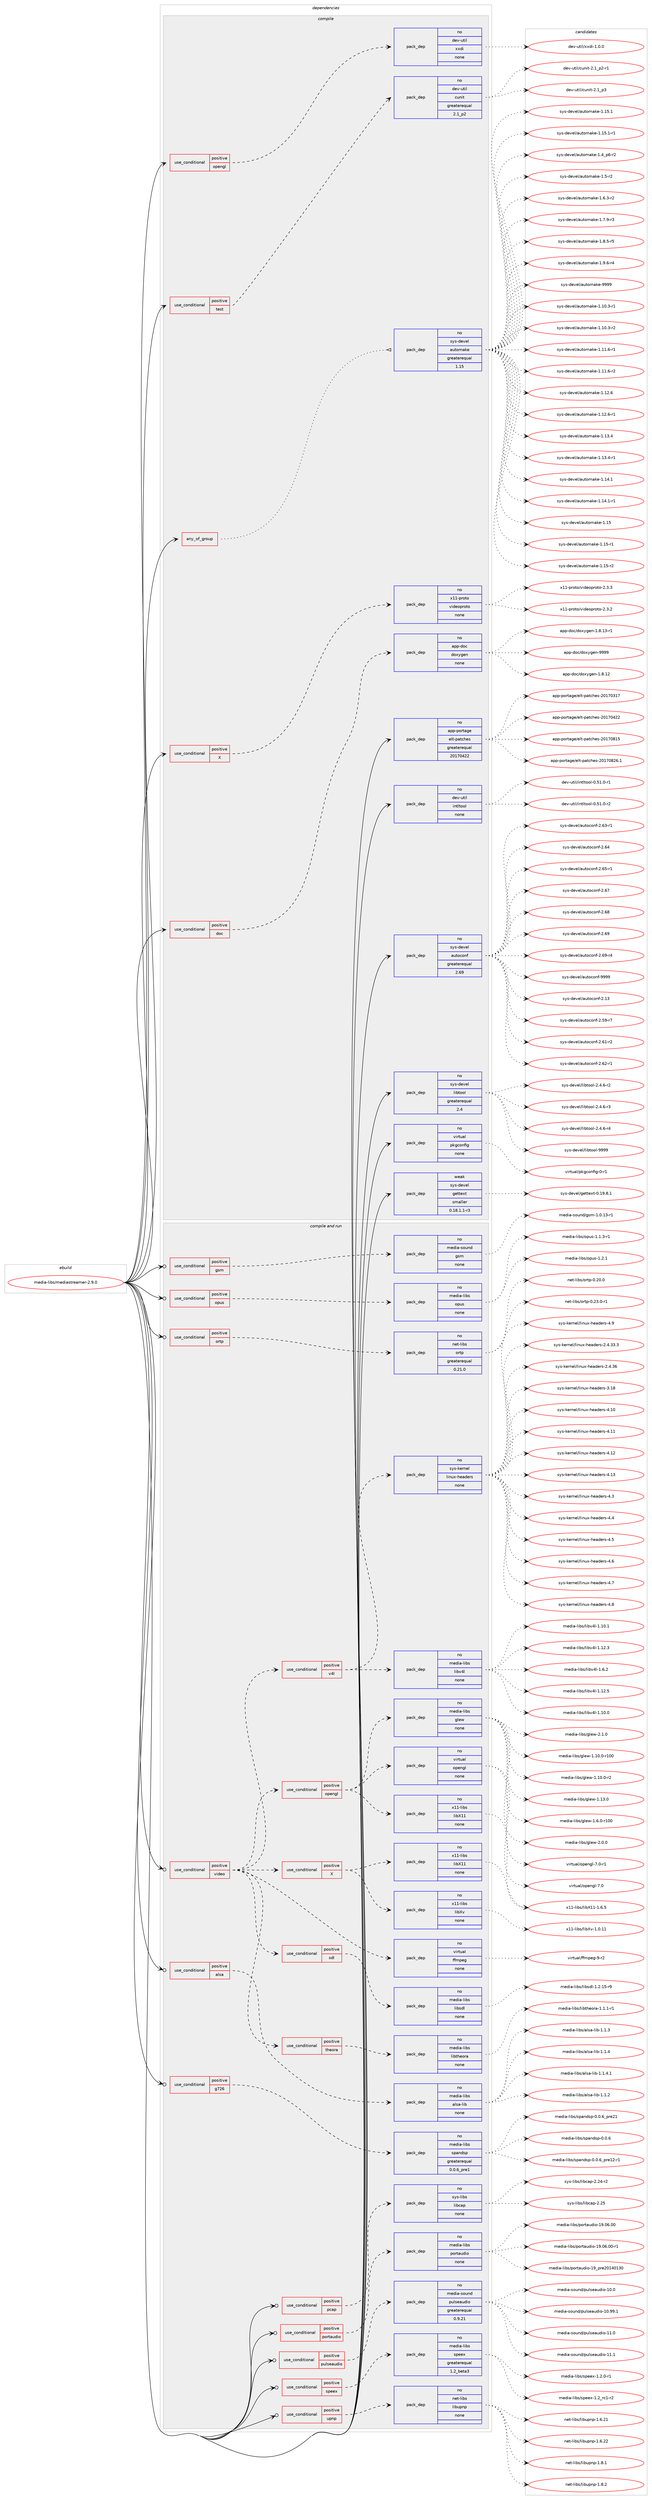 digraph prolog {

# *************
# Graph options
# *************

newrank=true;
concentrate=true;
compound=true;
graph [rankdir=LR,fontname=Helvetica,fontsize=10,ranksep=1.5];#, ranksep=2.5, nodesep=0.2];
edge  [arrowhead=vee];
node  [fontname=Helvetica,fontsize=10];

# **********
# The ebuild
# **********

subgraph cluster_leftcol {
color=gray;
rank=same;
label=<<i>ebuild</i>>;
id [label="media-libs/mediastreamer-2.9.0", color=red, width=4, href="../media-libs/mediastreamer-2.9.0.svg"];
}

# ****************
# The dependencies
# ****************

subgraph cluster_midcol {
color=gray;
label=<<i>dependencies</i>>;
subgraph cluster_compile {
fillcolor="#eeeeee";
style=filled;
label=<<i>compile</i>>;
subgraph any5630 {
dependency366394 [label=<<TABLE BORDER="0" CELLBORDER="1" CELLSPACING="0" CELLPADDING="4"><TR><TD CELLPADDING="10">any_of_group</TD></TR></TABLE>>, shape=none, color=red];subgraph pack270360 {
dependency366395 [label=<<TABLE BORDER="0" CELLBORDER="1" CELLSPACING="0" CELLPADDING="4" WIDTH="220"><TR><TD ROWSPAN="6" CELLPADDING="30">pack_dep</TD></TR><TR><TD WIDTH="110">no</TD></TR><TR><TD>sys-devel</TD></TR><TR><TD>automake</TD></TR><TR><TD>greaterequal</TD></TR><TR><TD>1.15</TD></TR></TABLE>>, shape=none, color=blue];
}
dependency366394:e -> dependency366395:w [weight=20,style="dotted",arrowhead="oinv"];
}
id:e -> dependency366394:w [weight=20,style="solid",arrowhead="vee"];
subgraph cond90263 {
dependency366396 [label=<<TABLE BORDER="0" CELLBORDER="1" CELLSPACING="0" CELLPADDING="4"><TR><TD ROWSPAN="3" CELLPADDING="10">use_conditional</TD></TR><TR><TD>positive</TD></TR><TR><TD>X</TD></TR></TABLE>>, shape=none, color=red];
subgraph pack270361 {
dependency366397 [label=<<TABLE BORDER="0" CELLBORDER="1" CELLSPACING="0" CELLPADDING="4" WIDTH="220"><TR><TD ROWSPAN="6" CELLPADDING="30">pack_dep</TD></TR><TR><TD WIDTH="110">no</TD></TR><TR><TD>x11-proto</TD></TR><TR><TD>videoproto</TD></TR><TR><TD>none</TD></TR><TR><TD></TD></TR></TABLE>>, shape=none, color=blue];
}
dependency366396:e -> dependency366397:w [weight=20,style="dashed",arrowhead="vee"];
}
id:e -> dependency366396:w [weight=20,style="solid",arrowhead="vee"];
subgraph cond90264 {
dependency366398 [label=<<TABLE BORDER="0" CELLBORDER="1" CELLSPACING="0" CELLPADDING="4"><TR><TD ROWSPAN="3" CELLPADDING="10">use_conditional</TD></TR><TR><TD>positive</TD></TR><TR><TD>doc</TD></TR></TABLE>>, shape=none, color=red];
subgraph pack270362 {
dependency366399 [label=<<TABLE BORDER="0" CELLBORDER="1" CELLSPACING="0" CELLPADDING="4" WIDTH="220"><TR><TD ROWSPAN="6" CELLPADDING="30">pack_dep</TD></TR><TR><TD WIDTH="110">no</TD></TR><TR><TD>app-doc</TD></TR><TR><TD>doxygen</TD></TR><TR><TD>none</TD></TR><TR><TD></TD></TR></TABLE>>, shape=none, color=blue];
}
dependency366398:e -> dependency366399:w [weight=20,style="dashed",arrowhead="vee"];
}
id:e -> dependency366398:w [weight=20,style="solid",arrowhead="vee"];
subgraph cond90265 {
dependency366400 [label=<<TABLE BORDER="0" CELLBORDER="1" CELLSPACING="0" CELLPADDING="4"><TR><TD ROWSPAN="3" CELLPADDING="10">use_conditional</TD></TR><TR><TD>positive</TD></TR><TR><TD>opengl</TD></TR></TABLE>>, shape=none, color=red];
subgraph pack270363 {
dependency366401 [label=<<TABLE BORDER="0" CELLBORDER="1" CELLSPACING="0" CELLPADDING="4" WIDTH="220"><TR><TD ROWSPAN="6" CELLPADDING="30">pack_dep</TD></TR><TR><TD WIDTH="110">no</TD></TR><TR><TD>dev-util</TD></TR><TR><TD>xxdi</TD></TR><TR><TD>none</TD></TR><TR><TD></TD></TR></TABLE>>, shape=none, color=blue];
}
dependency366400:e -> dependency366401:w [weight=20,style="dashed",arrowhead="vee"];
}
id:e -> dependency366400:w [weight=20,style="solid",arrowhead="vee"];
subgraph cond90266 {
dependency366402 [label=<<TABLE BORDER="0" CELLBORDER="1" CELLSPACING="0" CELLPADDING="4"><TR><TD ROWSPAN="3" CELLPADDING="10">use_conditional</TD></TR><TR><TD>positive</TD></TR><TR><TD>test</TD></TR></TABLE>>, shape=none, color=red];
subgraph pack270364 {
dependency366403 [label=<<TABLE BORDER="0" CELLBORDER="1" CELLSPACING="0" CELLPADDING="4" WIDTH="220"><TR><TD ROWSPAN="6" CELLPADDING="30">pack_dep</TD></TR><TR><TD WIDTH="110">no</TD></TR><TR><TD>dev-util</TD></TR><TR><TD>cunit</TD></TR><TR><TD>greaterequal</TD></TR><TR><TD>2.1_p2</TD></TR></TABLE>>, shape=none, color=blue];
}
dependency366402:e -> dependency366403:w [weight=20,style="dashed",arrowhead="vee"];
}
id:e -> dependency366402:w [weight=20,style="solid",arrowhead="vee"];
subgraph pack270365 {
dependency366404 [label=<<TABLE BORDER="0" CELLBORDER="1" CELLSPACING="0" CELLPADDING="4" WIDTH="220"><TR><TD ROWSPAN="6" CELLPADDING="30">pack_dep</TD></TR><TR><TD WIDTH="110">no</TD></TR><TR><TD>app-portage</TD></TR><TR><TD>elt-patches</TD></TR><TR><TD>greaterequal</TD></TR><TR><TD>20170422</TD></TR></TABLE>>, shape=none, color=blue];
}
id:e -> dependency366404:w [weight=20,style="solid",arrowhead="vee"];
subgraph pack270366 {
dependency366405 [label=<<TABLE BORDER="0" CELLBORDER="1" CELLSPACING="0" CELLPADDING="4" WIDTH="220"><TR><TD ROWSPAN="6" CELLPADDING="30">pack_dep</TD></TR><TR><TD WIDTH="110">no</TD></TR><TR><TD>dev-util</TD></TR><TR><TD>intltool</TD></TR><TR><TD>none</TD></TR><TR><TD></TD></TR></TABLE>>, shape=none, color=blue];
}
id:e -> dependency366405:w [weight=20,style="solid",arrowhead="vee"];
subgraph pack270367 {
dependency366406 [label=<<TABLE BORDER="0" CELLBORDER="1" CELLSPACING="0" CELLPADDING="4" WIDTH="220"><TR><TD ROWSPAN="6" CELLPADDING="30">pack_dep</TD></TR><TR><TD WIDTH="110">no</TD></TR><TR><TD>sys-devel</TD></TR><TR><TD>autoconf</TD></TR><TR><TD>greaterequal</TD></TR><TR><TD>2.69</TD></TR></TABLE>>, shape=none, color=blue];
}
id:e -> dependency366406:w [weight=20,style="solid",arrowhead="vee"];
subgraph pack270368 {
dependency366407 [label=<<TABLE BORDER="0" CELLBORDER="1" CELLSPACING="0" CELLPADDING="4" WIDTH="220"><TR><TD ROWSPAN="6" CELLPADDING="30">pack_dep</TD></TR><TR><TD WIDTH="110">no</TD></TR><TR><TD>sys-devel</TD></TR><TR><TD>libtool</TD></TR><TR><TD>greaterequal</TD></TR><TR><TD>2.4</TD></TR></TABLE>>, shape=none, color=blue];
}
id:e -> dependency366407:w [weight=20,style="solid",arrowhead="vee"];
subgraph pack270369 {
dependency366408 [label=<<TABLE BORDER="0" CELLBORDER="1" CELLSPACING="0" CELLPADDING="4" WIDTH="220"><TR><TD ROWSPAN="6" CELLPADDING="30">pack_dep</TD></TR><TR><TD WIDTH="110">no</TD></TR><TR><TD>virtual</TD></TR><TR><TD>pkgconfig</TD></TR><TR><TD>none</TD></TR><TR><TD></TD></TR></TABLE>>, shape=none, color=blue];
}
id:e -> dependency366408:w [weight=20,style="solid",arrowhead="vee"];
subgraph pack270370 {
dependency366409 [label=<<TABLE BORDER="0" CELLBORDER="1" CELLSPACING="0" CELLPADDING="4" WIDTH="220"><TR><TD ROWSPAN="6" CELLPADDING="30">pack_dep</TD></TR><TR><TD WIDTH="110">weak</TD></TR><TR><TD>sys-devel</TD></TR><TR><TD>gettext</TD></TR><TR><TD>smaller</TD></TR><TR><TD>0.18.1.1-r3</TD></TR></TABLE>>, shape=none, color=blue];
}
id:e -> dependency366409:w [weight=20,style="solid",arrowhead="vee"];
}
subgraph cluster_compileandrun {
fillcolor="#eeeeee";
style=filled;
label=<<i>compile and run</i>>;
subgraph cond90267 {
dependency366410 [label=<<TABLE BORDER="0" CELLBORDER="1" CELLSPACING="0" CELLPADDING="4"><TR><TD ROWSPAN="3" CELLPADDING="10">use_conditional</TD></TR><TR><TD>positive</TD></TR><TR><TD>alsa</TD></TR></TABLE>>, shape=none, color=red];
subgraph pack270371 {
dependency366411 [label=<<TABLE BORDER="0" CELLBORDER="1" CELLSPACING="0" CELLPADDING="4" WIDTH="220"><TR><TD ROWSPAN="6" CELLPADDING="30">pack_dep</TD></TR><TR><TD WIDTH="110">no</TD></TR><TR><TD>media-libs</TD></TR><TR><TD>alsa-lib</TD></TR><TR><TD>none</TD></TR><TR><TD></TD></TR></TABLE>>, shape=none, color=blue];
}
dependency366410:e -> dependency366411:w [weight=20,style="dashed",arrowhead="vee"];
}
id:e -> dependency366410:w [weight=20,style="solid",arrowhead="odotvee"];
subgraph cond90268 {
dependency366412 [label=<<TABLE BORDER="0" CELLBORDER="1" CELLSPACING="0" CELLPADDING="4"><TR><TD ROWSPAN="3" CELLPADDING="10">use_conditional</TD></TR><TR><TD>positive</TD></TR><TR><TD>g726</TD></TR></TABLE>>, shape=none, color=red];
subgraph pack270372 {
dependency366413 [label=<<TABLE BORDER="0" CELLBORDER="1" CELLSPACING="0" CELLPADDING="4" WIDTH="220"><TR><TD ROWSPAN="6" CELLPADDING="30">pack_dep</TD></TR><TR><TD WIDTH="110">no</TD></TR><TR><TD>media-libs</TD></TR><TR><TD>spandsp</TD></TR><TR><TD>greaterequal</TD></TR><TR><TD>0.0.6_pre1</TD></TR></TABLE>>, shape=none, color=blue];
}
dependency366412:e -> dependency366413:w [weight=20,style="dashed",arrowhead="vee"];
}
id:e -> dependency366412:w [weight=20,style="solid",arrowhead="odotvee"];
subgraph cond90269 {
dependency366414 [label=<<TABLE BORDER="0" CELLBORDER="1" CELLSPACING="0" CELLPADDING="4"><TR><TD ROWSPAN="3" CELLPADDING="10">use_conditional</TD></TR><TR><TD>positive</TD></TR><TR><TD>gsm</TD></TR></TABLE>>, shape=none, color=red];
subgraph pack270373 {
dependency366415 [label=<<TABLE BORDER="0" CELLBORDER="1" CELLSPACING="0" CELLPADDING="4" WIDTH="220"><TR><TD ROWSPAN="6" CELLPADDING="30">pack_dep</TD></TR><TR><TD WIDTH="110">no</TD></TR><TR><TD>media-sound</TD></TR><TR><TD>gsm</TD></TR><TR><TD>none</TD></TR><TR><TD></TD></TR></TABLE>>, shape=none, color=blue];
}
dependency366414:e -> dependency366415:w [weight=20,style="dashed",arrowhead="vee"];
}
id:e -> dependency366414:w [weight=20,style="solid",arrowhead="odotvee"];
subgraph cond90270 {
dependency366416 [label=<<TABLE BORDER="0" CELLBORDER="1" CELLSPACING="0" CELLPADDING="4"><TR><TD ROWSPAN="3" CELLPADDING="10">use_conditional</TD></TR><TR><TD>positive</TD></TR><TR><TD>opus</TD></TR></TABLE>>, shape=none, color=red];
subgraph pack270374 {
dependency366417 [label=<<TABLE BORDER="0" CELLBORDER="1" CELLSPACING="0" CELLPADDING="4" WIDTH="220"><TR><TD ROWSPAN="6" CELLPADDING="30">pack_dep</TD></TR><TR><TD WIDTH="110">no</TD></TR><TR><TD>media-libs</TD></TR><TR><TD>opus</TD></TR><TR><TD>none</TD></TR><TR><TD></TD></TR></TABLE>>, shape=none, color=blue];
}
dependency366416:e -> dependency366417:w [weight=20,style="dashed",arrowhead="vee"];
}
id:e -> dependency366416:w [weight=20,style="solid",arrowhead="odotvee"];
subgraph cond90271 {
dependency366418 [label=<<TABLE BORDER="0" CELLBORDER="1" CELLSPACING="0" CELLPADDING="4"><TR><TD ROWSPAN="3" CELLPADDING="10">use_conditional</TD></TR><TR><TD>positive</TD></TR><TR><TD>ortp</TD></TR></TABLE>>, shape=none, color=red];
subgraph pack270375 {
dependency366419 [label=<<TABLE BORDER="0" CELLBORDER="1" CELLSPACING="0" CELLPADDING="4" WIDTH="220"><TR><TD ROWSPAN="6" CELLPADDING="30">pack_dep</TD></TR><TR><TD WIDTH="110">no</TD></TR><TR><TD>net-libs</TD></TR><TR><TD>ortp</TD></TR><TR><TD>greaterequal</TD></TR><TR><TD>0.21.0</TD></TR></TABLE>>, shape=none, color=blue];
}
dependency366418:e -> dependency366419:w [weight=20,style="dashed",arrowhead="vee"];
}
id:e -> dependency366418:w [weight=20,style="solid",arrowhead="odotvee"];
subgraph cond90272 {
dependency366420 [label=<<TABLE BORDER="0" CELLBORDER="1" CELLSPACING="0" CELLPADDING="4"><TR><TD ROWSPAN="3" CELLPADDING="10">use_conditional</TD></TR><TR><TD>positive</TD></TR><TR><TD>pcap</TD></TR></TABLE>>, shape=none, color=red];
subgraph pack270376 {
dependency366421 [label=<<TABLE BORDER="0" CELLBORDER="1" CELLSPACING="0" CELLPADDING="4" WIDTH="220"><TR><TD ROWSPAN="6" CELLPADDING="30">pack_dep</TD></TR><TR><TD WIDTH="110">no</TD></TR><TR><TD>sys-libs</TD></TR><TR><TD>libcap</TD></TR><TR><TD>none</TD></TR><TR><TD></TD></TR></TABLE>>, shape=none, color=blue];
}
dependency366420:e -> dependency366421:w [weight=20,style="dashed",arrowhead="vee"];
}
id:e -> dependency366420:w [weight=20,style="solid",arrowhead="odotvee"];
subgraph cond90273 {
dependency366422 [label=<<TABLE BORDER="0" CELLBORDER="1" CELLSPACING="0" CELLPADDING="4"><TR><TD ROWSPAN="3" CELLPADDING="10">use_conditional</TD></TR><TR><TD>positive</TD></TR><TR><TD>portaudio</TD></TR></TABLE>>, shape=none, color=red];
subgraph pack270377 {
dependency366423 [label=<<TABLE BORDER="0" CELLBORDER="1" CELLSPACING="0" CELLPADDING="4" WIDTH="220"><TR><TD ROWSPAN="6" CELLPADDING="30">pack_dep</TD></TR><TR><TD WIDTH="110">no</TD></TR><TR><TD>media-libs</TD></TR><TR><TD>portaudio</TD></TR><TR><TD>none</TD></TR><TR><TD></TD></TR></TABLE>>, shape=none, color=blue];
}
dependency366422:e -> dependency366423:w [weight=20,style="dashed",arrowhead="vee"];
}
id:e -> dependency366422:w [weight=20,style="solid",arrowhead="odotvee"];
subgraph cond90274 {
dependency366424 [label=<<TABLE BORDER="0" CELLBORDER="1" CELLSPACING="0" CELLPADDING="4"><TR><TD ROWSPAN="3" CELLPADDING="10">use_conditional</TD></TR><TR><TD>positive</TD></TR><TR><TD>pulseaudio</TD></TR></TABLE>>, shape=none, color=red];
subgraph pack270378 {
dependency366425 [label=<<TABLE BORDER="0" CELLBORDER="1" CELLSPACING="0" CELLPADDING="4" WIDTH="220"><TR><TD ROWSPAN="6" CELLPADDING="30">pack_dep</TD></TR><TR><TD WIDTH="110">no</TD></TR><TR><TD>media-sound</TD></TR><TR><TD>pulseaudio</TD></TR><TR><TD>greaterequal</TD></TR><TR><TD>0.9.21</TD></TR></TABLE>>, shape=none, color=blue];
}
dependency366424:e -> dependency366425:w [weight=20,style="dashed",arrowhead="vee"];
}
id:e -> dependency366424:w [weight=20,style="solid",arrowhead="odotvee"];
subgraph cond90275 {
dependency366426 [label=<<TABLE BORDER="0" CELLBORDER="1" CELLSPACING="0" CELLPADDING="4"><TR><TD ROWSPAN="3" CELLPADDING="10">use_conditional</TD></TR><TR><TD>positive</TD></TR><TR><TD>speex</TD></TR></TABLE>>, shape=none, color=red];
subgraph pack270379 {
dependency366427 [label=<<TABLE BORDER="0" CELLBORDER="1" CELLSPACING="0" CELLPADDING="4" WIDTH="220"><TR><TD ROWSPAN="6" CELLPADDING="30">pack_dep</TD></TR><TR><TD WIDTH="110">no</TD></TR><TR><TD>media-libs</TD></TR><TR><TD>speex</TD></TR><TR><TD>greaterequal</TD></TR><TR><TD>1.2_beta3</TD></TR></TABLE>>, shape=none, color=blue];
}
dependency366426:e -> dependency366427:w [weight=20,style="dashed",arrowhead="vee"];
}
id:e -> dependency366426:w [weight=20,style="solid",arrowhead="odotvee"];
subgraph cond90276 {
dependency366428 [label=<<TABLE BORDER="0" CELLBORDER="1" CELLSPACING="0" CELLPADDING="4"><TR><TD ROWSPAN="3" CELLPADDING="10">use_conditional</TD></TR><TR><TD>positive</TD></TR><TR><TD>upnp</TD></TR></TABLE>>, shape=none, color=red];
subgraph pack270380 {
dependency366429 [label=<<TABLE BORDER="0" CELLBORDER="1" CELLSPACING="0" CELLPADDING="4" WIDTH="220"><TR><TD ROWSPAN="6" CELLPADDING="30">pack_dep</TD></TR><TR><TD WIDTH="110">no</TD></TR><TR><TD>net-libs</TD></TR><TR><TD>libupnp</TD></TR><TR><TD>none</TD></TR><TR><TD></TD></TR></TABLE>>, shape=none, color=blue];
}
dependency366428:e -> dependency366429:w [weight=20,style="dashed",arrowhead="vee"];
}
id:e -> dependency366428:w [weight=20,style="solid",arrowhead="odotvee"];
subgraph cond90277 {
dependency366430 [label=<<TABLE BORDER="0" CELLBORDER="1" CELLSPACING="0" CELLPADDING="4"><TR><TD ROWSPAN="3" CELLPADDING="10">use_conditional</TD></TR><TR><TD>positive</TD></TR><TR><TD>video</TD></TR></TABLE>>, shape=none, color=red];
subgraph pack270381 {
dependency366431 [label=<<TABLE BORDER="0" CELLBORDER="1" CELLSPACING="0" CELLPADDING="4" WIDTH="220"><TR><TD ROWSPAN="6" CELLPADDING="30">pack_dep</TD></TR><TR><TD WIDTH="110">no</TD></TR><TR><TD>virtual</TD></TR><TR><TD>ffmpeg</TD></TR><TR><TD>none</TD></TR><TR><TD></TD></TR></TABLE>>, shape=none, color=blue];
}
dependency366430:e -> dependency366431:w [weight=20,style="dashed",arrowhead="vee"];
subgraph cond90278 {
dependency366432 [label=<<TABLE BORDER="0" CELLBORDER="1" CELLSPACING="0" CELLPADDING="4"><TR><TD ROWSPAN="3" CELLPADDING="10">use_conditional</TD></TR><TR><TD>positive</TD></TR><TR><TD>opengl</TD></TR></TABLE>>, shape=none, color=red];
subgraph pack270382 {
dependency366433 [label=<<TABLE BORDER="0" CELLBORDER="1" CELLSPACING="0" CELLPADDING="4" WIDTH="220"><TR><TD ROWSPAN="6" CELLPADDING="30">pack_dep</TD></TR><TR><TD WIDTH="110">no</TD></TR><TR><TD>media-libs</TD></TR><TR><TD>glew</TD></TR><TR><TD>none</TD></TR><TR><TD></TD></TR></TABLE>>, shape=none, color=blue];
}
dependency366432:e -> dependency366433:w [weight=20,style="dashed",arrowhead="vee"];
subgraph pack270383 {
dependency366434 [label=<<TABLE BORDER="0" CELLBORDER="1" CELLSPACING="0" CELLPADDING="4" WIDTH="220"><TR><TD ROWSPAN="6" CELLPADDING="30">pack_dep</TD></TR><TR><TD WIDTH="110">no</TD></TR><TR><TD>virtual</TD></TR><TR><TD>opengl</TD></TR><TR><TD>none</TD></TR><TR><TD></TD></TR></TABLE>>, shape=none, color=blue];
}
dependency366432:e -> dependency366434:w [weight=20,style="dashed",arrowhead="vee"];
subgraph pack270384 {
dependency366435 [label=<<TABLE BORDER="0" CELLBORDER="1" CELLSPACING="0" CELLPADDING="4" WIDTH="220"><TR><TD ROWSPAN="6" CELLPADDING="30">pack_dep</TD></TR><TR><TD WIDTH="110">no</TD></TR><TR><TD>x11-libs</TD></TR><TR><TD>libX11</TD></TR><TR><TD>none</TD></TR><TR><TD></TD></TR></TABLE>>, shape=none, color=blue];
}
dependency366432:e -> dependency366435:w [weight=20,style="dashed",arrowhead="vee"];
}
dependency366430:e -> dependency366432:w [weight=20,style="dashed",arrowhead="vee"];
subgraph cond90279 {
dependency366436 [label=<<TABLE BORDER="0" CELLBORDER="1" CELLSPACING="0" CELLPADDING="4"><TR><TD ROWSPAN="3" CELLPADDING="10">use_conditional</TD></TR><TR><TD>positive</TD></TR><TR><TD>v4l</TD></TR></TABLE>>, shape=none, color=red];
subgraph pack270385 {
dependency366437 [label=<<TABLE BORDER="0" CELLBORDER="1" CELLSPACING="0" CELLPADDING="4" WIDTH="220"><TR><TD ROWSPAN="6" CELLPADDING="30">pack_dep</TD></TR><TR><TD WIDTH="110">no</TD></TR><TR><TD>media-libs</TD></TR><TR><TD>libv4l</TD></TR><TR><TD>none</TD></TR><TR><TD></TD></TR></TABLE>>, shape=none, color=blue];
}
dependency366436:e -> dependency366437:w [weight=20,style="dashed",arrowhead="vee"];
subgraph pack270386 {
dependency366438 [label=<<TABLE BORDER="0" CELLBORDER="1" CELLSPACING="0" CELLPADDING="4" WIDTH="220"><TR><TD ROWSPAN="6" CELLPADDING="30">pack_dep</TD></TR><TR><TD WIDTH="110">no</TD></TR><TR><TD>sys-kernel</TD></TR><TR><TD>linux-headers</TD></TR><TR><TD>none</TD></TR><TR><TD></TD></TR></TABLE>>, shape=none, color=blue];
}
dependency366436:e -> dependency366438:w [weight=20,style="dashed",arrowhead="vee"];
}
dependency366430:e -> dependency366436:w [weight=20,style="dashed",arrowhead="vee"];
subgraph cond90280 {
dependency366439 [label=<<TABLE BORDER="0" CELLBORDER="1" CELLSPACING="0" CELLPADDING="4"><TR><TD ROWSPAN="3" CELLPADDING="10">use_conditional</TD></TR><TR><TD>positive</TD></TR><TR><TD>theora</TD></TR></TABLE>>, shape=none, color=red];
subgraph pack270387 {
dependency366440 [label=<<TABLE BORDER="0" CELLBORDER="1" CELLSPACING="0" CELLPADDING="4" WIDTH="220"><TR><TD ROWSPAN="6" CELLPADDING="30">pack_dep</TD></TR><TR><TD WIDTH="110">no</TD></TR><TR><TD>media-libs</TD></TR><TR><TD>libtheora</TD></TR><TR><TD>none</TD></TR><TR><TD></TD></TR></TABLE>>, shape=none, color=blue];
}
dependency366439:e -> dependency366440:w [weight=20,style="dashed",arrowhead="vee"];
}
dependency366430:e -> dependency366439:w [weight=20,style="dashed",arrowhead="vee"];
subgraph cond90281 {
dependency366441 [label=<<TABLE BORDER="0" CELLBORDER="1" CELLSPACING="0" CELLPADDING="4"><TR><TD ROWSPAN="3" CELLPADDING="10">use_conditional</TD></TR><TR><TD>positive</TD></TR><TR><TD>sdl</TD></TR></TABLE>>, shape=none, color=red];
subgraph pack270388 {
dependency366442 [label=<<TABLE BORDER="0" CELLBORDER="1" CELLSPACING="0" CELLPADDING="4" WIDTH="220"><TR><TD ROWSPAN="6" CELLPADDING="30">pack_dep</TD></TR><TR><TD WIDTH="110">no</TD></TR><TR><TD>media-libs</TD></TR><TR><TD>libsdl</TD></TR><TR><TD>none</TD></TR><TR><TD></TD></TR></TABLE>>, shape=none, color=blue];
}
dependency366441:e -> dependency366442:w [weight=20,style="dashed",arrowhead="vee"];
}
dependency366430:e -> dependency366441:w [weight=20,style="dashed",arrowhead="vee"];
subgraph cond90282 {
dependency366443 [label=<<TABLE BORDER="0" CELLBORDER="1" CELLSPACING="0" CELLPADDING="4"><TR><TD ROWSPAN="3" CELLPADDING="10">use_conditional</TD></TR><TR><TD>positive</TD></TR><TR><TD>X</TD></TR></TABLE>>, shape=none, color=red];
subgraph pack270389 {
dependency366444 [label=<<TABLE BORDER="0" CELLBORDER="1" CELLSPACING="0" CELLPADDING="4" WIDTH="220"><TR><TD ROWSPAN="6" CELLPADDING="30">pack_dep</TD></TR><TR><TD WIDTH="110">no</TD></TR><TR><TD>x11-libs</TD></TR><TR><TD>libX11</TD></TR><TR><TD>none</TD></TR><TR><TD></TD></TR></TABLE>>, shape=none, color=blue];
}
dependency366443:e -> dependency366444:w [weight=20,style="dashed",arrowhead="vee"];
subgraph pack270390 {
dependency366445 [label=<<TABLE BORDER="0" CELLBORDER="1" CELLSPACING="0" CELLPADDING="4" WIDTH="220"><TR><TD ROWSPAN="6" CELLPADDING="30">pack_dep</TD></TR><TR><TD WIDTH="110">no</TD></TR><TR><TD>x11-libs</TD></TR><TR><TD>libXv</TD></TR><TR><TD>none</TD></TR><TR><TD></TD></TR></TABLE>>, shape=none, color=blue];
}
dependency366443:e -> dependency366445:w [weight=20,style="dashed",arrowhead="vee"];
}
dependency366430:e -> dependency366443:w [weight=20,style="dashed",arrowhead="vee"];
}
id:e -> dependency366430:w [weight=20,style="solid",arrowhead="odotvee"];
}
subgraph cluster_run {
fillcolor="#eeeeee";
style=filled;
label=<<i>run</i>>;
}
}

# **************
# The candidates
# **************

subgraph cluster_choices {
rank=same;
color=gray;
label=<<i>candidates</i>>;

subgraph choice270360 {
color=black;
nodesep=1;
choice11512111545100101118101108479711711611110997107101454946494846514511449 [label="sys-devel/automake-1.10.3-r1", color=red, width=4,href="../sys-devel/automake-1.10.3-r1.svg"];
choice11512111545100101118101108479711711611110997107101454946494846514511450 [label="sys-devel/automake-1.10.3-r2", color=red, width=4,href="../sys-devel/automake-1.10.3-r2.svg"];
choice11512111545100101118101108479711711611110997107101454946494946544511449 [label="sys-devel/automake-1.11.6-r1", color=red, width=4,href="../sys-devel/automake-1.11.6-r1.svg"];
choice11512111545100101118101108479711711611110997107101454946494946544511450 [label="sys-devel/automake-1.11.6-r2", color=red, width=4,href="../sys-devel/automake-1.11.6-r2.svg"];
choice1151211154510010111810110847971171161111099710710145494649504654 [label="sys-devel/automake-1.12.6", color=red, width=4,href="../sys-devel/automake-1.12.6.svg"];
choice11512111545100101118101108479711711611110997107101454946495046544511449 [label="sys-devel/automake-1.12.6-r1", color=red, width=4,href="../sys-devel/automake-1.12.6-r1.svg"];
choice1151211154510010111810110847971171161111099710710145494649514652 [label="sys-devel/automake-1.13.4", color=red, width=4,href="../sys-devel/automake-1.13.4.svg"];
choice11512111545100101118101108479711711611110997107101454946495146524511449 [label="sys-devel/automake-1.13.4-r1", color=red, width=4,href="../sys-devel/automake-1.13.4-r1.svg"];
choice1151211154510010111810110847971171161111099710710145494649524649 [label="sys-devel/automake-1.14.1", color=red, width=4,href="../sys-devel/automake-1.14.1.svg"];
choice11512111545100101118101108479711711611110997107101454946495246494511449 [label="sys-devel/automake-1.14.1-r1", color=red, width=4,href="../sys-devel/automake-1.14.1-r1.svg"];
choice115121115451001011181011084797117116111109971071014549464953 [label="sys-devel/automake-1.15", color=red, width=4,href="../sys-devel/automake-1.15.svg"];
choice1151211154510010111810110847971171161111099710710145494649534511449 [label="sys-devel/automake-1.15-r1", color=red, width=4,href="../sys-devel/automake-1.15-r1.svg"];
choice1151211154510010111810110847971171161111099710710145494649534511450 [label="sys-devel/automake-1.15-r2", color=red, width=4,href="../sys-devel/automake-1.15-r2.svg"];
choice1151211154510010111810110847971171161111099710710145494649534649 [label="sys-devel/automake-1.15.1", color=red, width=4,href="../sys-devel/automake-1.15.1.svg"];
choice11512111545100101118101108479711711611110997107101454946495346494511449 [label="sys-devel/automake-1.15.1-r1", color=red, width=4,href="../sys-devel/automake-1.15.1-r1.svg"];
choice115121115451001011181011084797117116111109971071014549465295112544511450 [label="sys-devel/automake-1.4_p6-r2", color=red, width=4,href="../sys-devel/automake-1.4_p6-r2.svg"];
choice11512111545100101118101108479711711611110997107101454946534511450 [label="sys-devel/automake-1.5-r2", color=red, width=4,href="../sys-devel/automake-1.5-r2.svg"];
choice115121115451001011181011084797117116111109971071014549465446514511450 [label="sys-devel/automake-1.6.3-r2", color=red, width=4,href="../sys-devel/automake-1.6.3-r2.svg"];
choice115121115451001011181011084797117116111109971071014549465546574511451 [label="sys-devel/automake-1.7.9-r3", color=red, width=4,href="../sys-devel/automake-1.7.9-r3.svg"];
choice115121115451001011181011084797117116111109971071014549465646534511453 [label="sys-devel/automake-1.8.5-r5", color=red, width=4,href="../sys-devel/automake-1.8.5-r5.svg"];
choice115121115451001011181011084797117116111109971071014549465746544511452 [label="sys-devel/automake-1.9.6-r4", color=red, width=4,href="../sys-devel/automake-1.9.6-r4.svg"];
choice115121115451001011181011084797117116111109971071014557575757 [label="sys-devel/automake-9999", color=red, width=4,href="../sys-devel/automake-9999.svg"];
dependency366395:e -> choice11512111545100101118101108479711711611110997107101454946494846514511449:w [style=dotted,weight="100"];
dependency366395:e -> choice11512111545100101118101108479711711611110997107101454946494846514511450:w [style=dotted,weight="100"];
dependency366395:e -> choice11512111545100101118101108479711711611110997107101454946494946544511449:w [style=dotted,weight="100"];
dependency366395:e -> choice11512111545100101118101108479711711611110997107101454946494946544511450:w [style=dotted,weight="100"];
dependency366395:e -> choice1151211154510010111810110847971171161111099710710145494649504654:w [style=dotted,weight="100"];
dependency366395:e -> choice11512111545100101118101108479711711611110997107101454946495046544511449:w [style=dotted,weight="100"];
dependency366395:e -> choice1151211154510010111810110847971171161111099710710145494649514652:w [style=dotted,weight="100"];
dependency366395:e -> choice11512111545100101118101108479711711611110997107101454946495146524511449:w [style=dotted,weight="100"];
dependency366395:e -> choice1151211154510010111810110847971171161111099710710145494649524649:w [style=dotted,weight="100"];
dependency366395:e -> choice11512111545100101118101108479711711611110997107101454946495246494511449:w [style=dotted,weight="100"];
dependency366395:e -> choice115121115451001011181011084797117116111109971071014549464953:w [style=dotted,weight="100"];
dependency366395:e -> choice1151211154510010111810110847971171161111099710710145494649534511449:w [style=dotted,weight="100"];
dependency366395:e -> choice1151211154510010111810110847971171161111099710710145494649534511450:w [style=dotted,weight="100"];
dependency366395:e -> choice1151211154510010111810110847971171161111099710710145494649534649:w [style=dotted,weight="100"];
dependency366395:e -> choice11512111545100101118101108479711711611110997107101454946495346494511449:w [style=dotted,weight="100"];
dependency366395:e -> choice115121115451001011181011084797117116111109971071014549465295112544511450:w [style=dotted,weight="100"];
dependency366395:e -> choice11512111545100101118101108479711711611110997107101454946534511450:w [style=dotted,weight="100"];
dependency366395:e -> choice115121115451001011181011084797117116111109971071014549465446514511450:w [style=dotted,weight="100"];
dependency366395:e -> choice115121115451001011181011084797117116111109971071014549465546574511451:w [style=dotted,weight="100"];
dependency366395:e -> choice115121115451001011181011084797117116111109971071014549465646534511453:w [style=dotted,weight="100"];
dependency366395:e -> choice115121115451001011181011084797117116111109971071014549465746544511452:w [style=dotted,weight="100"];
dependency366395:e -> choice115121115451001011181011084797117116111109971071014557575757:w [style=dotted,weight="100"];
}
subgraph choice270361 {
color=black;
nodesep=1;
choice12049494511211411111611147118105100101111112114111116111455046514650 [label="x11-proto/videoproto-2.3.2", color=red, width=4,href="../x11-proto/videoproto-2.3.2.svg"];
choice12049494511211411111611147118105100101111112114111116111455046514651 [label="x11-proto/videoproto-2.3.3", color=red, width=4,href="../x11-proto/videoproto-2.3.3.svg"];
dependency366397:e -> choice12049494511211411111611147118105100101111112114111116111455046514650:w [style=dotted,weight="100"];
dependency366397:e -> choice12049494511211411111611147118105100101111112114111116111455046514651:w [style=dotted,weight="100"];
}
subgraph choice270362 {
color=black;
nodesep=1;
choice9711211245100111994710011112012110310111045494656464950 [label="app-doc/doxygen-1.8.12", color=red, width=4,href="../app-doc/doxygen-1.8.12.svg"];
choice97112112451001119947100111120121103101110454946564649514511449 [label="app-doc/doxygen-1.8.13-r1", color=red, width=4,href="../app-doc/doxygen-1.8.13-r1.svg"];
choice971121124510011199471001111201211031011104557575757 [label="app-doc/doxygen-9999", color=red, width=4,href="../app-doc/doxygen-9999.svg"];
dependency366399:e -> choice9711211245100111994710011112012110310111045494656464950:w [style=dotted,weight="100"];
dependency366399:e -> choice97112112451001119947100111120121103101110454946564649514511449:w [style=dotted,weight="100"];
dependency366399:e -> choice971121124510011199471001111201211031011104557575757:w [style=dotted,weight="100"];
}
subgraph choice270363 {
color=black;
nodesep=1;
choice1001011184511711610510847120120100105454946484648 [label="dev-util/xxdi-1.0.0", color=red, width=4,href="../dev-util/xxdi-1.0.0.svg"];
dependency366401:e -> choice1001011184511711610510847120120100105454946484648:w [style=dotted,weight="100"];
}
subgraph choice270364 {
color=black;
nodesep=1;
choice1001011184511711610510847991171101051164550464995112504511449 [label="dev-util/cunit-2.1_p2-r1", color=red, width=4,href="../dev-util/cunit-2.1_p2-r1.svg"];
choice100101118451171161051084799117110105116455046499511251 [label="dev-util/cunit-2.1_p3", color=red, width=4,href="../dev-util/cunit-2.1_p3.svg"];
dependency366403:e -> choice1001011184511711610510847991171101051164550464995112504511449:w [style=dotted,weight="100"];
dependency366403:e -> choice100101118451171161051084799117110105116455046499511251:w [style=dotted,weight="100"];
}
subgraph choice270365 {
color=black;
nodesep=1;
choice97112112451121111141169710310147101108116451129711699104101115455048495548514955 [label="app-portage/elt-patches-20170317", color=red, width=4,href="../app-portage/elt-patches-20170317.svg"];
choice97112112451121111141169710310147101108116451129711699104101115455048495548525050 [label="app-portage/elt-patches-20170422", color=red, width=4,href="../app-portage/elt-patches-20170422.svg"];
choice97112112451121111141169710310147101108116451129711699104101115455048495548564953 [label="app-portage/elt-patches-20170815", color=red, width=4,href="../app-portage/elt-patches-20170815.svg"];
choice971121124511211111411697103101471011081164511297116991041011154550484955485650544649 [label="app-portage/elt-patches-20170826.1", color=red, width=4,href="../app-portage/elt-patches-20170826.1.svg"];
dependency366404:e -> choice97112112451121111141169710310147101108116451129711699104101115455048495548514955:w [style=dotted,weight="100"];
dependency366404:e -> choice97112112451121111141169710310147101108116451129711699104101115455048495548525050:w [style=dotted,weight="100"];
dependency366404:e -> choice97112112451121111141169710310147101108116451129711699104101115455048495548564953:w [style=dotted,weight="100"];
dependency366404:e -> choice971121124511211111411697103101471011081164511297116991041011154550484955485650544649:w [style=dotted,weight="100"];
}
subgraph choice270366 {
color=black;
nodesep=1;
choice1001011184511711610510847105110116108116111111108454846534946484511449 [label="dev-util/intltool-0.51.0-r1", color=red, width=4,href="../dev-util/intltool-0.51.0-r1.svg"];
choice1001011184511711610510847105110116108116111111108454846534946484511450 [label="dev-util/intltool-0.51.0-r2", color=red, width=4,href="../dev-util/intltool-0.51.0-r2.svg"];
dependency366405:e -> choice1001011184511711610510847105110116108116111111108454846534946484511449:w [style=dotted,weight="100"];
dependency366405:e -> choice1001011184511711610510847105110116108116111111108454846534946484511450:w [style=dotted,weight="100"];
}
subgraph choice270367 {
color=black;
nodesep=1;
choice115121115451001011181011084797117116111991111101024550464951 [label="sys-devel/autoconf-2.13", color=red, width=4,href="../sys-devel/autoconf-2.13.svg"];
choice1151211154510010111810110847971171161119911111010245504653574511455 [label="sys-devel/autoconf-2.59-r7", color=red, width=4,href="../sys-devel/autoconf-2.59-r7.svg"];
choice1151211154510010111810110847971171161119911111010245504654494511450 [label="sys-devel/autoconf-2.61-r2", color=red, width=4,href="../sys-devel/autoconf-2.61-r2.svg"];
choice1151211154510010111810110847971171161119911111010245504654504511449 [label="sys-devel/autoconf-2.62-r1", color=red, width=4,href="../sys-devel/autoconf-2.62-r1.svg"];
choice1151211154510010111810110847971171161119911111010245504654514511449 [label="sys-devel/autoconf-2.63-r1", color=red, width=4,href="../sys-devel/autoconf-2.63-r1.svg"];
choice115121115451001011181011084797117116111991111101024550465452 [label="sys-devel/autoconf-2.64", color=red, width=4,href="../sys-devel/autoconf-2.64.svg"];
choice1151211154510010111810110847971171161119911111010245504654534511449 [label="sys-devel/autoconf-2.65-r1", color=red, width=4,href="../sys-devel/autoconf-2.65-r1.svg"];
choice115121115451001011181011084797117116111991111101024550465455 [label="sys-devel/autoconf-2.67", color=red, width=4,href="../sys-devel/autoconf-2.67.svg"];
choice115121115451001011181011084797117116111991111101024550465456 [label="sys-devel/autoconf-2.68", color=red, width=4,href="../sys-devel/autoconf-2.68.svg"];
choice115121115451001011181011084797117116111991111101024550465457 [label="sys-devel/autoconf-2.69", color=red, width=4,href="../sys-devel/autoconf-2.69.svg"];
choice1151211154510010111810110847971171161119911111010245504654574511452 [label="sys-devel/autoconf-2.69-r4", color=red, width=4,href="../sys-devel/autoconf-2.69-r4.svg"];
choice115121115451001011181011084797117116111991111101024557575757 [label="sys-devel/autoconf-9999", color=red, width=4,href="../sys-devel/autoconf-9999.svg"];
dependency366406:e -> choice115121115451001011181011084797117116111991111101024550464951:w [style=dotted,weight="100"];
dependency366406:e -> choice1151211154510010111810110847971171161119911111010245504653574511455:w [style=dotted,weight="100"];
dependency366406:e -> choice1151211154510010111810110847971171161119911111010245504654494511450:w [style=dotted,weight="100"];
dependency366406:e -> choice1151211154510010111810110847971171161119911111010245504654504511449:w [style=dotted,weight="100"];
dependency366406:e -> choice1151211154510010111810110847971171161119911111010245504654514511449:w [style=dotted,weight="100"];
dependency366406:e -> choice115121115451001011181011084797117116111991111101024550465452:w [style=dotted,weight="100"];
dependency366406:e -> choice1151211154510010111810110847971171161119911111010245504654534511449:w [style=dotted,weight="100"];
dependency366406:e -> choice115121115451001011181011084797117116111991111101024550465455:w [style=dotted,weight="100"];
dependency366406:e -> choice115121115451001011181011084797117116111991111101024550465456:w [style=dotted,weight="100"];
dependency366406:e -> choice115121115451001011181011084797117116111991111101024550465457:w [style=dotted,weight="100"];
dependency366406:e -> choice1151211154510010111810110847971171161119911111010245504654574511452:w [style=dotted,weight="100"];
dependency366406:e -> choice115121115451001011181011084797117116111991111101024557575757:w [style=dotted,weight="100"];
}
subgraph choice270368 {
color=black;
nodesep=1;
choice1151211154510010111810110847108105981161111111084550465246544511450 [label="sys-devel/libtool-2.4.6-r2", color=red, width=4,href="../sys-devel/libtool-2.4.6-r2.svg"];
choice1151211154510010111810110847108105981161111111084550465246544511451 [label="sys-devel/libtool-2.4.6-r3", color=red, width=4,href="../sys-devel/libtool-2.4.6-r3.svg"];
choice1151211154510010111810110847108105981161111111084550465246544511452 [label="sys-devel/libtool-2.4.6-r4", color=red, width=4,href="../sys-devel/libtool-2.4.6-r4.svg"];
choice1151211154510010111810110847108105981161111111084557575757 [label="sys-devel/libtool-9999", color=red, width=4,href="../sys-devel/libtool-9999.svg"];
dependency366407:e -> choice1151211154510010111810110847108105981161111111084550465246544511450:w [style=dotted,weight="100"];
dependency366407:e -> choice1151211154510010111810110847108105981161111111084550465246544511451:w [style=dotted,weight="100"];
dependency366407:e -> choice1151211154510010111810110847108105981161111111084550465246544511452:w [style=dotted,weight="100"];
dependency366407:e -> choice1151211154510010111810110847108105981161111111084557575757:w [style=dotted,weight="100"];
}
subgraph choice270369 {
color=black;
nodesep=1;
choice11810511411611797108471121071039911111010210510345484511449 [label="virtual/pkgconfig-0-r1", color=red, width=4,href="../virtual/pkgconfig-0-r1.svg"];
dependency366408:e -> choice11810511411611797108471121071039911111010210510345484511449:w [style=dotted,weight="100"];
}
subgraph choice270370 {
color=black;
nodesep=1;
choice1151211154510010111810110847103101116116101120116454846495746564649 [label="sys-devel/gettext-0.19.8.1", color=red, width=4,href="../sys-devel/gettext-0.19.8.1.svg"];
dependency366409:e -> choice1151211154510010111810110847103101116116101120116454846495746564649:w [style=dotted,weight="100"];
}
subgraph choice270371 {
color=black;
nodesep=1;
choice1091011001059745108105981154797108115974510810598454946494650 [label="media-libs/alsa-lib-1.1.2", color=red, width=4,href="../media-libs/alsa-lib-1.1.2.svg"];
choice1091011001059745108105981154797108115974510810598454946494651 [label="media-libs/alsa-lib-1.1.3", color=red, width=4,href="../media-libs/alsa-lib-1.1.3.svg"];
choice1091011001059745108105981154797108115974510810598454946494652 [label="media-libs/alsa-lib-1.1.4", color=red, width=4,href="../media-libs/alsa-lib-1.1.4.svg"];
choice10910110010597451081059811547971081159745108105984549464946524649 [label="media-libs/alsa-lib-1.1.4.1", color=red, width=4,href="../media-libs/alsa-lib-1.1.4.1.svg"];
dependency366411:e -> choice1091011001059745108105981154797108115974510810598454946494650:w [style=dotted,weight="100"];
dependency366411:e -> choice1091011001059745108105981154797108115974510810598454946494651:w [style=dotted,weight="100"];
dependency366411:e -> choice1091011001059745108105981154797108115974510810598454946494652:w [style=dotted,weight="100"];
dependency366411:e -> choice10910110010597451081059811547971081159745108105984549464946524649:w [style=dotted,weight="100"];
}
subgraph choice270372 {
color=black;
nodesep=1;
choice1091011001059745108105981154711511297110100115112454846484654 [label="media-libs/spandsp-0.0.6", color=red, width=4,href="../media-libs/spandsp-0.0.6.svg"];
choice10910110010597451081059811547115112971101001151124548464846549511211410149504511449 [label="media-libs/spandsp-0.0.6_pre12-r1", color=red, width=4,href="../media-libs/spandsp-0.0.6_pre12-r1.svg"];
choice1091011001059745108105981154711511297110100115112454846484654951121141015049 [label="media-libs/spandsp-0.0.6_pre21", color=red, width=4,href="../media-libs/spandsp-0.0.6_pre21.svg"];
dependency366413:e -> choice1091011001059745108105981154711511297110100115112454846484654:w [style=dotted,weight="100"];
dependency366413:e -> choice10910110010597451081059811547115112971101001151124548464846549511211410149504511449:w [style=dotted,weight="100"];
dependency366413:e -> choice1091011001059745108105981154711511297110100115112454846484654951121141015049:w [style=dotted,weight="100"];
}
subgraph choice270373 {
color=black;
nodesep=1;
choice109101100105974511511111711010047103115109454946484649514511449 [label="media-sound/gsm-1.0.13-r1", color=red, width=4,href="../media-sound/gsm-1.0.13-r1.svg"];
dependency366415:e -> choice109101100105974511511111711010047103115109454946484649514511449:w [style=dotted,weight="100"];
}
subgraph choice270374 {
color=black;
nodesep=1;
choice109101100105974510810598115471111121171154549464946514511449 [label="media-libs/opus-1.1.3-r1", color=red, width=4,href="../media-libs/opus-1.1.3-r1.svg"];
choice10910110010597451081059811547111112117115454946504649 [label="media-libs/opus-1.2.1", color=red, width=4,href="../media-libs/opus-1.2.1.svg"];
dependency366417:e -> choice109101100105974510810598115471111121171154549464946514511449:w [style=dotted,weight="100"];
dependency366417:e -> choice10910110010597451081059811547111112117115454946504649:w [style=dotted,weight="100"];
}
subgraph choice270375 {
color=black;
nodesep=1;
choice11010111645108105981154711111411611245484650484648 [label="net-libs/ortp-0.20.0", color=red, width=4,href="../net-libs/ortp-0.20.0.svg"];
choice110101116451081059811547111114116112454846505146484511449 [label="net-libs/ortp-0.23.0-r1", color=red, width=4,href="../net-libs/ortp-0.23.0-r1.svg"];
dependency366419:e -> choice11010111645108105981154711111411611245484650484648:w [style=dotted,weight="100"];
dependency366419:e -> choice110101116451081059811547111114116112454846505146484511449:w [style=dotted,weight="100"];
}
subgraph choice270376 {
color=black;
nodesep=1;
choice11512111545108105981154710810598999711245504650524511450 [label="sys-libs/libcap-2.24-r2", color=red, width=4,href="../sys-libs/libcap-2.24-r2.svg"];
choice1151211154510810598115471081059899971124550465053 [label="sys-libs/libcap-2.25", color=red, width=4,href="../sys-libs/libcap-2.25.svg"];
dependency366421:e -> choice11512111545108105981154710810598999711245504650524511450:w [style=dotted,weight="100"];
dependency366421:e -> choice1151211154510810598115471081059899971124550465053:w [style=dotted,weight="100"];
}
subgraph choice270377 {
color=black;
nodesep=1;
choice1091011001059745108105981154711211111411697117100105111454957464854464848 [label="media-libs/portaudio-19.06.00", color=red, width=4,href="../media-libs/portaudio-19.06.00.svg"];
choice10910110010597451081059811547112111114116971171001051114549574648544648484511449 [label="media-libs/portaudio-19.06.00-r1", color=red, width=4,href="../media-libs/portaudio-19.06.00-r1.svg"];
choice1091011001059745108105981154711211111411697117100105111454957951121141015048495248495148 [label="media-libs/portaudio-19_pre20140130", color=red, width=4,href="../media-libs/portaudio-19_pre20140130.svg"];
dependency366423:e -> choice1091011001059745108105981154711211111411697117100105111454957464854464848:w [style=dotted,weight="100"];
dependency366423:e -> choice10910110010597451081059811547112111114116971171001051114549574648544648484511449:w [style=dotted,weight="100"];
dependency366423:e -> choice1091011001059745108105981154711211111411697117100105111454957951121141015048495248495148:w [style=dotted,weight="100"];
}
subgraph choice270378 {
color=black;
nodesep=1;
choice109101100105974511511111711010047112117108115101971171001051114549484648 [label="media-sound/pulseaudio-10.0", color=red, width=4,href="../media-sound/pulseaudio-10.0.svg"];
choice109101100105974511511111711010047112117108115101971171001051114549484657574649 [label="media-sound/pulseaudio-10.99.1", color=red, width=4,href="../media-sound/pulseaudio-10.99.1.svg"];
choice109101100105974511511111711010047112117108115101971171001051114549494648 [label="media-sound/pulseaudio-11.0", color=red, width=4,href="../media-sound/pulseaudio-11.0.svg"];
choice109101100105974511511111711010047112117108115101971171001051114549494649 [label="media-sound/pulseaudio-11.1", color=red, width=4,href="../media-sound/pulseaudio-11.1.svg"];
dependency366425:e -> choice109101100105974511511111711010047112117108115101971171001051114549484648:w [style=dotted,weight="100"];
dependency366425:e -> choice109101100105974511511111711010047112117108115101971171001051114549484657574649:w [style=dotted,weight="100"];
dependency366425:e -> choice109101100105974511511111711010047112117108115101971171001051114549494648:w [style=dotted,weight="100"];
dependency366425:e -> choice109101100105974511511111711010047112117108115101971171001051114549494649:w [style=dotted,weight="100"];
}
subgraph choice270379 {
color=black;
nodesep=1;
choice109101100105974510810598115471151121011011204549465046484511449 [label="media-libs/speex-1.2.0-r1", color=red, width=4,href="../media-libs/speex-1.2.0-r1.svg"];
choice10910110010597451081059811547115112101101120454946509511499494511450 [label="media-libs/speex-1.2_rc1-r2", color=red, width=4,href="../media-libs/speex-1.2_rc1-r2.svg"];
dependency366427:e -> choice109101100105974510810598115471151121011011204549465046484511449:w [style=dotted,weight="100"];
dependency366427:e -> choice10910110010597451081059811547115112101101120454946509511499494511450:w [style=dotted,weight="100"];
}
subgraph choice270380 {
color=black;
nodesep=1;
choice1101011164510810598115471081059811711211011245494654465049 [label="net-libs/libupnp-1.6.21", color=red, width=4,href="../net-libs/libupnp-1.6.21.svg"];
choice1101011164510810598115471081059811711211011245494654465050 [label="net-libs/libupnp-1.6.22", color=red, width=4,href="../net-libs/libupnp-1.6.22.svg"];
choice11010111645108105981154710810598117112110112454946564649 [label="net-libs/libupnp-1.8.1", color=red, width=4,href="../net-libs/libupnp-1.8.1.svg"];
choice11010111645108105981154710810598117112110112454946564650 [label="net-libs/libupnp-1.8.2", color=red, width=4,href="../net-libs/libupnp-1.8.2.svg"];
dependency366429:e -> choice1101011164510810598115471081059811711211011245494654465049:w [style=dotted,weight="100"];
dependency366429:e -> choice1101011164510810598115471081059811711211011245494654465050:w [style=dotted,weight="100"];
dependency366429:e -> choice11010111645108105981154710810598117112110112454946564649:w [style=dotted,weight="100"];
dependency366429:e -> choice11010111645108105981154710810598117112110112454946564650:w [style=dotted,weight="100"];
}
subgraph choice270381 {
color=black;
nodesep=1;
choice118105114116117971084710210210911210110345574511450 [label="virtual/ffmpeg-9-r2", color=red, width=4,href="../virtual/ffmpeg-9-r2.svg"];
dependency366431:e -> choice118105114116117971084710210210911210110345574511450:w [style=dotted,weight="100"];
}
subgraph choice270382 {
color=black;
nodesep=1;
choice109101100105974510810598115471031081011194549464948464845114494848 [label="media-libs/glew-1.10.0-r100", color=red, width=4,href="../media-libs/glew-1.10.0-r100.svg"];
choice10910110010597451081059811547103108101119454946494846484511450 [label="media-libs/glew-1.10.0-r2", color=red, width=4,href="../media-libs/glew-1.10.0-r2.svg"];
choice1091011001059745108105981154710310810111945494649514648 [label="media-libs/glew-1.13.0", color=red, width=4,href="../media-libs/glew-1.13.0.svg"];
choice1091011001059745108105981154710310810111945494654464845114494848 [label="media-libs/glew-1.6.0-r100", color=red, width=4,href="../media-libs/glew-1.6.0-r100.svg"];
choice10910110010597451081059811547103108101119455046484648 [label="media-libs/glew-2.0.0", color=red, width=4,href="../media-libs/glew-2.0.0.svg"];
choice10910110010597451081059811547103108101119455046494648 [label="media-libs/glew-2.1.0", color=red, width=4,href="../media-libs/glew-2.1.0.svg"];
dependency366433:e -> choice109101100105974510810598115471031081011194549464948464845114494848:w [style=dotted,weight="100"];
dependency366433:e -> choice10910110010597451081059811547103108101119454946494846484511450:w [style=dotted,weight="100"];
dependency366433:e -> choice1091011001059745108105981154710310810111945494649514648:w [style=dotted,weight="100"];
dependency366433:e -> choice1091011001059745108105981154710310810111945494654464845114494848:w [style=dotted,weight="100"];
dependency366433:e -> choice10910110010597451081059811547103108101119455046484648:w [style=dotted,weight="100"];
dependency366433:e -> choice10910110010597451081059811547103108101119455046494648:w [style=dotted,weight="100"];
}
subgraph choice270383 {
color=black;
nodesep=1;
choice118105114116117971084711111210111010310845554648 [label="virtual/opengl-7.0", color=red, width=4,href="../virtual/opengl-7.0.svg"];
choice1181051141161179710847111112101110103108455546484511449 [label="virtual/opengl-7.0-r1", color=red, width=4,href="../virtual/opengl-7.0-r1.svg"];
dependency366434:e -> choice118105114116117971084711111210111010310845554648:w [style=dotted,weight="100"];
dependency366434:e -> choice1181051141161179710847111112101110103108455546484511449:w [style=dotted,weight="100"];
}
subgraph choice270384 {
color=black;
nodesep=1;
choice120494945108105981154710810598884949454946544653 [label="x11-libs/libX11-1.6.5", color=red, width=4,href="../x11-libs/libX11-1.6.5.svg"];
dependency366435:e -> choice120494945108105981154710810598884949454946544653:w [style=dotted,weight="100"];
}
subgraph choice270385 {
color=black;
nodesep=1;
choice10910110010597451081059811547108105981185210845494649484648 [label="media-libs/libv4l-1.10.0", color=red, width=4,href="../media-libs/libv4l-1.10.0.svg"];
choice10910110010597451081059811547108105981185210845494649484649 [label="media-libs/libv4l-1.10.1", color=red, width=4,href="../media-libs/libv4l-1.10.1.svg"];
choice10910110010597451081059811547108105981185210845494649504651 [label="media-libs/libv4l-1.12.3", color=red, width=4,href="../media-libs/libv4l-1.12.3.svg"];
choice10910110010597451081059811547108105981185210845494649504653 [label="media-libs/libv4l-1.12.5", color=red, width=4,href="../media-libs/libv4l-1.12.5.svg"];
choice109101100105974510810598115471081059811852108454946544650 [label="media-libs/libv4l-1.6.2", color=red, width=4,href="../media-libs/libv4l-1.6.2.svg"];
dependency366437:e -> choice10910110010597451081059811547108105981185210845494649484648:w [style=dotted,weight="100"];
dependency366437:e -> choice10910110010597451081059811547108105981185210845494649484649:w [style=dotted,weight="100"];
dependency366437:e -> choice10910110010597451081059811547108105981185210845494649504651:w [style=dotted,weight="100"];
dependency366437:e -> choice10910110010597451081059811547108105981185210845494649504653:w [style=dotted,weight="100"];
dependency366437:e -> choice109101100105974510810598115471081059811852108454946544650:w [style=dotted,weight="100"];
}
subgraph choice270386 {
color=black;
nodesep=1;
choice11512111545107101114110101108471081051101171204510410197100101114115455046524651514651 [label="sys-kernel/linux-headers-2.4.33.3", color=red, width=4,href="../sys-kernel/linux-headers-2.4.33.3.svg"];
choice1151211154510710111411010110847108105110117120451041019710010111411545504652465154 [label="sys-kernel/linux-headers-2.4.36", color=red, width=4,href="../sys-kernel/linux-headers-2.4.36.svg"];
choice115121115451071011141101011084710810511011712045104101971001011141154551464956 [label="sys-kernel/linux-headers-3.18", color=red, width=4,href="../sys-kernel/linux-headers-3.18.svg"];
choice115121115451071011141101011084710810511011712045104101971001011141154552464948 [label="sys-kernel/linux-headers-4.10", color=red, width=4,href="../sys-kernel/linux-headers-4.10.svg"];
choice115121115451071011141101011084710810511011712045104101971001011141154552464949 [label="sys-kernel/linux-headers-4.11", color=red, width=4,href="../sys-kernel/linux-headers-4.11.svg"];
choice115121115451071011141101011084710810511011712045104101971001011141154552464950 [label="sys-kernel/linux-headers-4.12", color=red, width=4,href="../sys-kernel/linux-headers-4.12.svg"];
choice115121115451071011141101011084710810511011712045104101971001011141154552464951 [label="sys-kernel/linux-headers-4.13", color=red, width=4,href="../sys-kernel/linux-headers-4.13.svg"];
choice1151211154510710111411010110847108105110117120451041019710010111411545524651 [label="sys-kernel/linux-headers-4.3", color=red, width=4,href="../sys-kernel/linux-headers-4.3.svg"];
choice1151211154510710111411010110847108105110117120451041019710010111411545524652 [label="sys-kernel/linux-headers-4.4", color=red, width=4,href="../sys-kernel/linux-headers-4.4.svg"];
choice1151211154510710111411010110847108105110117120451041019710010111411545524653 [label="sys-kernel/linux-headers-4.5", color=red, width=4,href="../sys-kernel/linux-headers-4.5.svg"];
choice1151211154510710111411010110847108105110117120451041019710010111411545524654 [label="sys-kernel/linux-headers-4.6", color=red, width=4,href="../sys-kernel/linux-headers-4.6.svg"];
choice1151211154510710111411010110847108105110117120451041019710010111411545524655 [label="sys-kernel/linux-headers-4.7", color=red, width=4,href="../sys-kernel/linux-headers-4.7.svg"];
choice1151211154510710111411010110847108105110117120451041019710010111411545524656 [label="sys-kernel/linux-headers-4.8", color=red, width=4,href="../sys-kernel/linux-headers-4.8.svg"];
choice1151211154510710111411010110847108105110117120451041019710010111411545524657 [label="sys-kernel/linux-headers-4.9", color=red, width=4,href="../sys-kernel/linux-headers-4.9.svg"];
dependency366438:e -> choice11512111545107101114110101108471081051101171204510410197100101114115455046524651514651:w [style=dotted,weight="100"];
dependency366438:e -> choice1151211154510710111411010110847108105110117120451041019710010111411545504652465154:w [style=dotted,weight="100"];
dependency366438:e -> choice115121115451071011141101011084710810511011712045104101971001011141154551464956:w [style=dotted,weight="100"];
dependency366438:e -> choice115121115451071011141101011084710810511011712045104101971001011141154552464948:w [style=dotted,weight="100"];
dependency366438:e -> choice115121115451071011141101011084710810511011712045104101971001011141154552464949:w [style=dotted,weight="100"];
dependency366438:e -> choice115121115451071011141101011084710810511011712045104101971001011141154552464950:w [style=dotted,weight="100"];
dependency366438:e -> choice115121115451071011141101011084710810511011712045104101971001011141154552464951:w [style=dotted,weight="100"];
dependency366438:e -> choice1151211154510710111411010110847108105110117120451041019710010111411545524651:w [style=dotted,weight="100"];
dependency366438:e -> choice1151211154510710111411010110847108105110117120451041019710010111411545524652:w [style=dotted,weight="100"];
dependency366438:e -> choice1151211154510710111411010110847108105110117120451041019710010111411545524653:w [style=dotted,weight="100"];
dependency366438:e -> choice1151211154510710111411010110847108105110117120451041019710010111411545524654:w [style=dotted,weight="100"];
dependency366438:e -> choice1151211154510710111411010110847108105110117120451041019710010111411545524655:w [style=dotted,weight="100"];
dependency366438:e -> choice1151211154510710111411010110847108105110117120451041019710010111411545524656:w [style=dotted,weight="100"];
dependency366438:e -> choice1151211154510710111411010110847108105110117120451041019710010111411545524657:w [style=dotted,weight="100"];
}
subgraph choice270387 {
color=black;
nodesep=1;
choice1091011001059745108105981154710810598116104101111114974549464946494511449 [label="media-libs/libtheora-1.1.1-r1", color=red, width=4,href="../media-libs/libtheora-1.1.1-r1.svg"];
dependency366440:e -> choice1091011001059745108105981154710810598116104101111114974549464946494511449:w [style=dotted,weight="100"];
}
subgraph choice270388 {
color=black;
nodesep=1;
choice1091011001059745108105981154710810598115100108454946504649534511457 [label="media-libs/libsdl-1.2.15-r9", color=red, width=4,href="../media-libs/libsdl-1.2.15-r9.svg"];
dependency366442:e -> choice1091011001059745108105981154710810598115100108454946504649534511457:w [style=dotted,weight="100"];
}
subgraph choice270389 {
color=black;
nodesep=1;
choice120494945108105981154710810598884949454946544653 [label="x11-libs/libX11-1.6.5", color=red, width=4,href="../x11-libs/libX11-1.6.5.svg"];
dependency366444:e -> choice120494945108105981154710810598884949454946544653:w [style=dotted,weight="100"];
}
subgraph choice270390 {
color=black;
nodesep=1;
choice1204949451081059811547108105988811845494648464949 [label="x11-libs/libXv-1.0.11", color=red, width=4,href="../x11-libs/libXv-1.0.11.svg"];
dependency366445:e -> choice1204949451081059811547108105988811845494648464949:w [style=dotted,weight="100"];
}
}

}
